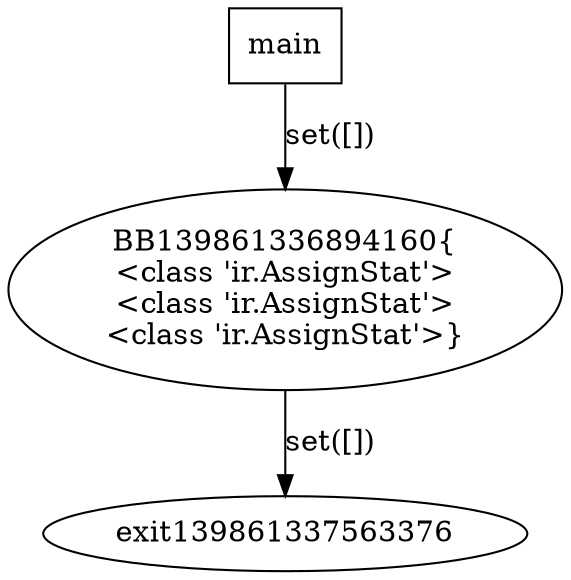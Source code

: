 digraph G {
139861336894160 [label="BB139861336894160{\n<class 'ir.AssignStat'>\n<class 'ir.AssignStat'>\n<class 'ir.AssignStat'>}"];
139861336894160 -> exit139861337563376 [label="set([])"];
main [shape=box];
main -> 139861336894160 [label="set([])"];
}
